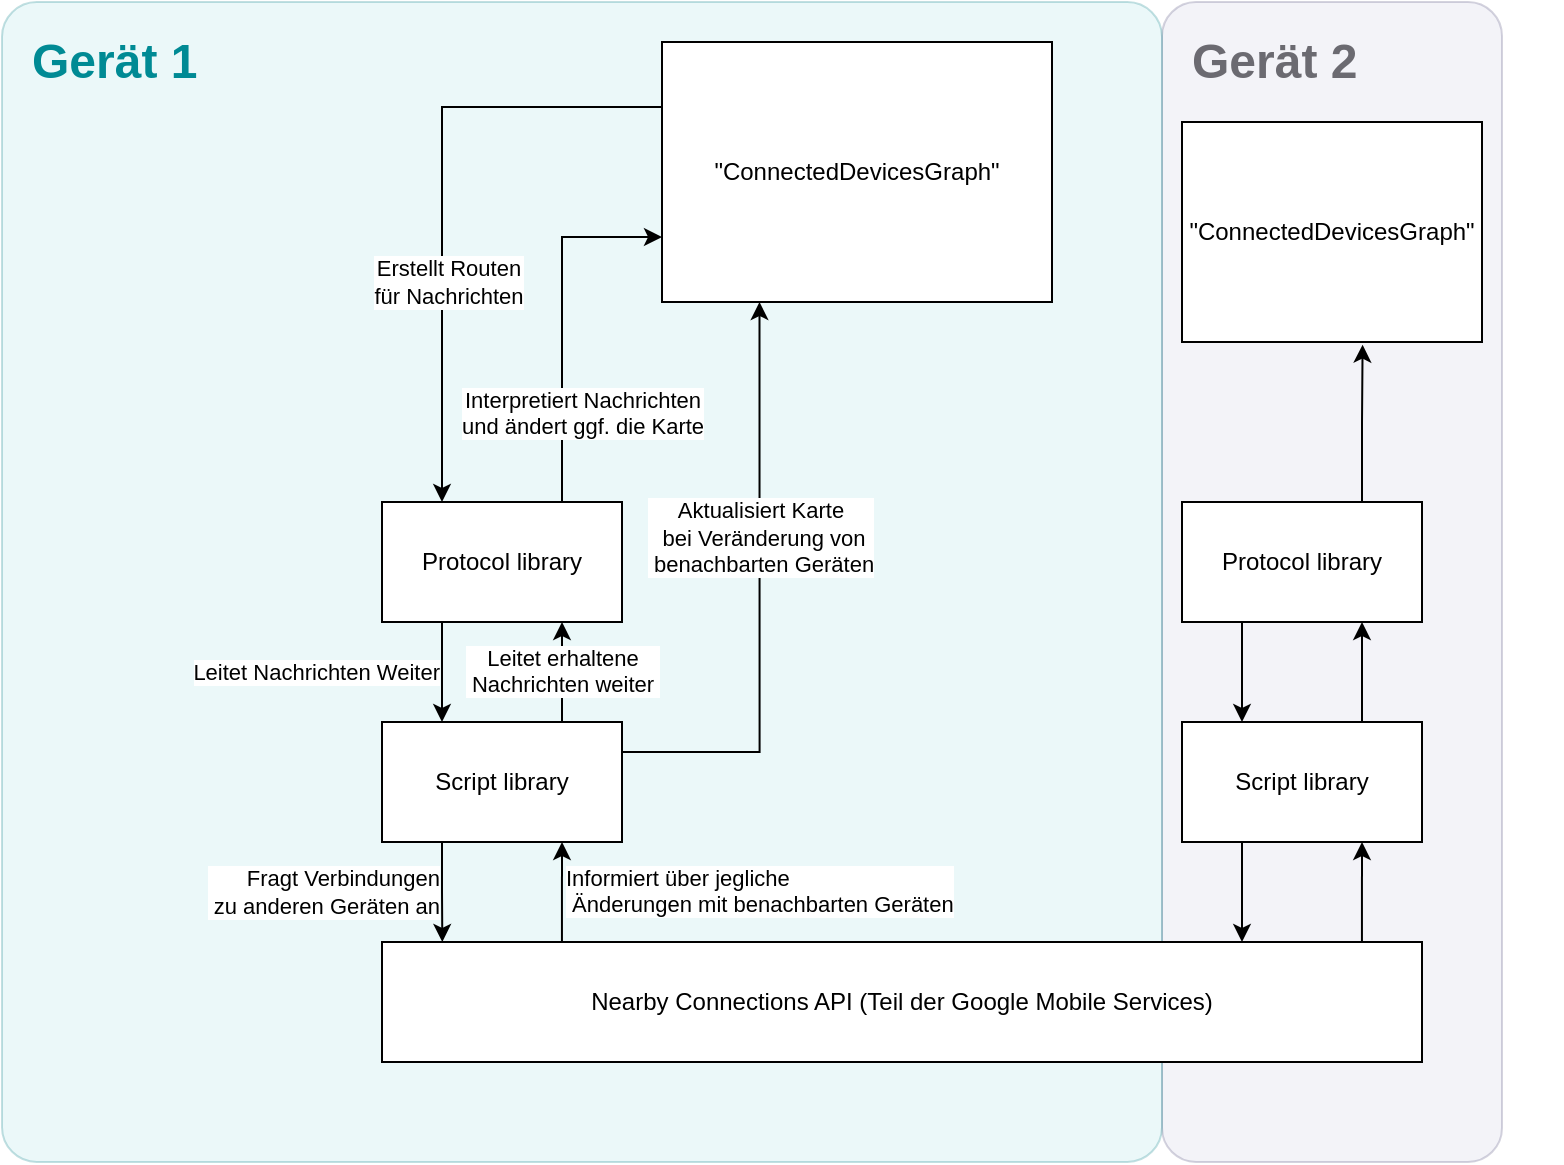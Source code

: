 <mxfile version="16.5.2" type="github">
  <diagram id="Yj7IfP0aFSpubYSOHBad" name="Page-1">
    <mxGraphModel dx="2249" dy="754" grid="1" gridSize="10" guides="1" tooltips="1" connect="1" arrows="1" fold="1" page="1" pageScale="1" pageWidth="827" pageHeight="1169" math="0" shadow="0">
      <root>
        <mxCell id="0" />
        <mxCell id="1" parent="0" />
        <mxCell id="f7Pg7NEVQ31w4t3QfEAE-26" value="" style="rounded=1;whiteSpace=wrap;html=1;fillColor=#d0cee2;opacity=25;strokeColor=#56517e;arcSize=10;" parent="1" vertex="1">
          <mxGeometry x="540" y="20" width="170" height="580" as="geometry" />
        </mxCell>
        <mxCell id="f7Pg7NEVQ31w4t3QfEAE-24" value="" style="rounded=1;whiteSpace=wrap;html=1;opacity=25;fillColor=#b0e3e6;strokeColor=#0e8088;gradientColor=none;glass=0;shadow=0;sketch=0;arcSize=3;" parent="1" vertex="1">
          <mxGeometry x="-40" y="20" width="580" height="580" as="geometry" />
        </mxCell>
        <mxCell id="f7Pg7NEVQ31w4t3QfEAE-1" value="Nearby Connections API (Teil der Google Mobile Services)" style="rounded=0;whiteSpace=wrap;html=1;" parent="1" vertex="1">
          <mxGeometry x="150" y="490" width="520" height="60" as="geometry" />
        </mxCell>
        <mxCell id="f7Pg7NEVQ31w4t3QfEAE-6" value="Fragt Verbindungen&lt;br&gt;&amp;nbsp;zu anderen Geräten an" style="edgeStyle=orthogonalEdgeStyle;rounded=0;orthogonalLoop=1;jettySize=auto;html=1;exitX=0.25;exitY=1;exitDx=0;exitDy=0;entryX=0.058;entryY=0;entryDx=0;entryDy=0;entryPerimeter=0;labelPosition=left;verticalLabelPosition=middle;align=right;verticalAlign=middle;" parent="1" source="f7Pg7NEVQ31w4t3QfEAE-3" target="f7Pg7NEVQ31w4t3QfEAE-1" edge="1">
          <mxGeometry relative="1" as="geometry" />
        </mxCell>
        <mxCell id="f7Pg7NEVQ31w4t3QfEAE-11" value="Informiert über jegliche&lt;br&gt;&amp;nbsp;Änderungen mit benachbarten Geräten" style="edgeStyle=orthogonalEdgeStyle;rounded=0;orthogonalLoop=1;jettySize=auto;html=1;exitX=0.173;exitY=0;exitDx=0;exitDy=0;entryX=0.75;entryY=1;entryDx=0;entryDy=0;exitPerimeter=0;labelPosition=right;verticalLabelPosition=top;align=left;verticalAlign=bottom;" parent="1" source="f7Pg7NEVQ31w4t3QfEAE-1" target="f7Pg7NEVQ31w4t3QfEAE-3" edge="1">
          <mxGeometry x="-0.6" relative="1" as="geometry">
            <mxPoint as="offset" />
          </mxGeometry>
        </mxCell>
        <mxCell id="f7Pg7NEVQ31w4t3QfEAE-3" value="Script library" style="rounded=0;whiteSpace=wrap;html=1;" parent="1" vertex="1">
          <mxGeometry x="150" y="380" width="120" height="60" as="geometry" />
        </mxCell>
        <mxCell id="f7Pg7NEVQ31w4t3QfEAE-13" style="edgeStyle=orthogonalEdgeStyle;rounded=0;orthogonalLoop=1;jettySize=auto;html=1;exitX=0.25;exitY=1;exitDx=0;exitDy=0;" parent="1" source="f7Pg7NEVQ31w4t3QfEAE-8" edge="1">
          <mxGeometry relative="1" as="geometry">
            <mxPoint x="580" y="490" as="targetPoint" />
          </mxGeometry>
        </mxCell>
        <mxCell id="f7Pg7NEVQ31w4t3QfEAE-18" style="edgeStyle=orthogonalEdgeStyle;rounded=0;orthogonalLoop=1;jettySize=auto;html=1;exitX=0.75;exitY=0;exitDx=0;exitDy=0;entryX=0.75;entryY=1;entryDx=0;entryDy=0;" parent="1" source="f7Pg7NEVQ31w4t3QfEAE-8" target="f7Pg7NEVQ31w4t3QfEAE-10" edge="1">
          <mxGeometry relative="1" as="geometry" />
        </mxCell>
        <mxCell id="f7Pg7NEVQ31w4t3QfEAE-8" value="Script library" style="rounded=0;whiteSpace=wrap;html=1;" parent="1" vertex="1">
          <mxGeometry x="550" y="380" width="120" height="60" as="geometry" />
        </mxCell>
        <mxCell id="f7Pg7NEVQ31w4t3QfEAE-15" value="Leitet Nachrichten Weiter" style="edgeStyle=orthogonalEdgeStyle;rounded=0;orthogonalLoop=1;jettySize=auto;html=1;exitX=0.25;exitY=1;exitDx=0;exitDy=0;entryX=0.25;entryY=0;entryDx=0;entryDy=0;labelPosition=left;verticalLabelPosition=middle;align=right;verticalAlign=middle;" parent="1" source="f7Pg7NEVQ31w4t3QfEAE-9" target="f7Pg7NEVQ31w4t3QfEAE-3" edge="1">
          <mxGeometry relative="1" as="geometry" />
        </mxCell>
        <mxCell id="f7Pg7NEVQ31w4t3QfEAE-9" value="Protocol library" style="rounded=0;whiteSpace=wrap;html=1;" parent="1" vertex="1">
          <mxGeometry x="150" y="270" width="120" height="60" as="geometry" />
        </mxCell>
        <mxCell id="f7Pg7NEVQ31w4t3QfEAE-17" style="edgeStyle=orthogonalEdgeStyle;rounded=0;orthogonalLoop=1;jettySize=auto;html=1;exitX=0.25;exitY=1;exitDx=0;exitDy=0;entryX=0.25;entryY=0;entryDx=0;entryDy=0;" parent="1" source="f7Pg7NEVQ31w4t3QfEAE-10" target="f7Pg7NEVQ31w4t3QfEAE-8" edge="1">
          <mxGeometry relative="1" as="geometry" />
        </mxCell>
        <mxCell id="fkr_HQHetB4HOpofNXQF-5" style="edgeStyle=orthogonalEdgeStyle;rounded=0;orthogonalLoop=1;jettySize=auto;html=1;exitX=0.75;exitY=0;exitDx=0;exitDy=0;entryX=0.602;entryY=1.012;entryDx=0;entryDy=0;entryPerimeter=0;" parent="1" source="f7Pg7NEVQ31w4t3QfEAE-10" target="fkr_HQHetB4HOpofNXQF-4" edge="1">
          <mxGeometry relative="1" as="geometry">
            <mxPoint x="640" y="180" as="targetPoint" />
          </mxGeometry>
        </mxCell>
        <mxCell id="f7Pg7NEVQ31w4t3QfEAE-10" value="Protocol library" style="rounded=0;whiteSpace=wrap;html=1;" parent="1" vertex="1">
          <mxGeometry x="550" y="270" width="120" height="60" as="geometry" />
        </mxCell>
        <mxCell id="f7Pg7NEVQ31w4t3QfEAE-20" style="edgeStyle=orthogonalEdgeStyle;rounded=0;orthogonalLoop=1;jettySize=auto;html=1;exitX=0;exitY=0.25;exitDx=0;exitDy=0;entryX=0.25;entryY=0;entryDx=0;entryDy=0;labelPosition=left;verticalLabelPosition=middle;align=right;verticalAlign=middle;" parent="1" source="f7Pg7NEVQ31w4t3QfEAE-19" target="f7Pg7NEVQ31w4t3QfEAE-9" edge="1">
          <mxGeometry relative="1" as="geometry">
            <mxPoint x="170" y="137.5" as="targetPoint" />
          </mxGeometry>
        </mxCell>
        <mxCell id="fkr_HQHetB4HOpofNXQF-6" value="Erstellt Routen&lt;br&gt;für Nachrichten" style="edgeLabel;html=1;align=center;verticalAlign=middle;resizable=0;points=[];labelPosition=left;verticalLabelPosition=middle;" parent="f7Pg7NEVQ31w4t3QfEAE-20" vertex="1" connectable="0">
          <mxGeometry x="0.493" y="3" relative="1" as="geometry">
            <mxPoint y="-32" as="offset" />
          </mxGeometry>
        </mxCell>
        <mxCell id="f7Pg7NEVQ31w4t3QfEAE-19" value="&quot;ConnectedDevicesGraph&quot;" style="rounded=0;whiteSpace=wrap;html=1;" parent="1" vertex="1">
          <mxGeometry x="290" y="40" width="195" height="130" as="geometry" />
        </mxCell>
        <mxCell id="f7Pg7NEVQ31w4t3QfEAE-27" value="&lt;h1&gt;Gerät 1&lt;/h1&gt;" style="text;html=1;strokeColor=none;fillColor=none;spacing=5;spacingTop=-20;whiteSpace=wrap;overflow=hidden;rounded=0;shadow=0;glass=0;sketch=0;opacity=25;fontColor=#008A94;" parent="1" vertex="1">
          <mxGeometry x="-30" y="30" width="190" height="120" as="geometry" />
        </mxCell>
        <mxCell id="f7Pg7NEVQ31w4t3QfEAE-28" value="&lt;h1&gt;Gerät 2&lt;/h1&gt;" style="text;html=1;strokeColor=none;fillColor=none;spacing=5;spacingTop=-20;whiteSpace=wrap;overflow=hidden;rounded=0;shadow=0;glass=0;sketch=0;fontColor=#6B6A71;opacity=25;" parent="1" vertex="1">
          <mxGeometry x="550" y="30" width="190" height="120" as="geometry" />
        </mxCell>
        <mxCell id="fkr_HQHetB4HOpofNXQF-2" value="Aktualisiert Karte&lt;br&gt;&amp;nbsp;bei Veränderung von&lt;br&gt;&amp;nbsp;benachbarten Geräten" style="edgeStyle=orthogonalEdgeStyle;rounded=0;orthogonalLoop=1;jettySize=auto;html=1;exitX=1;exitY=0.25;exitDx=0;exitDy=0;entryX=0.25;entryY=1;entryDx=0;entryDy=0;labelPosition=right;verticalLabelPosition=top;align=center;verticalAlign=bottom;" parent="1" source="f7Pg7NEVQ31w4t3QfEAE-3" target="f7Pg7NEVQ31w4t3QfEAE-19" edge="1">
          <mxGeometry x="0.047" relative="1" as="geometry">
            <mxPoint as="offset" />
          </mxGeometry>
        </mxCell>
        <mxCell id="f7Pg7NEVQ31w4t3QfEAE-16" value="Leitet erhaltene&lt;br&gt;&amp;nbsp;Nachrichten weiter&amp;nbsp;" style="edgeStyle=orthogonalEdgeStyle;rounded=0;orthogonalLoop=1;jettySize=auto;html=1;exitX=0.75;exitY=0;exitDx=0;exitDy=0;entryX=0.75;entryY=1;entryDx=0;entryDy=0;labelPosition=right;verticalLabelPosition=top;align=center;verticalAlign=bottom;" parent="1" source="f7Pg7NEVQ31w4t3QfEAE-3" target="f7Pg7NEVQ31w4t3QfEAE-9" edge="1">
          <mxGeometry x="-0.6" relative="1" as="geometry">
            <mxPoint as="offset" />
          </mxGeometry>
        </mxCell>
        <mxCell id="f7Pg7NEVQ31w4t3QfEAE-25" style="edgeStyle=orthogonalEdgeStyle;rounded=0;orthogonalLoop=1;jettySize=auto;html=1;exitX=0.75;exitY=0;exitDx=0;exitDy=0;entryX=0;entryY=0.75;entryDx=0;entryDy=0;labelPosition=left;verticalLabelPosition=top;align=right;verticalAlign=bottom;" parent="1" source="f7Pg7NEVQ31w4t3QfEAE-9" target="f7Pg7NEVQ31w4t3QfEAE-19" edge="1">
          <mxGeometry relative="1" as="geometry">
            <mxPoint x="240" y="140" as="targetPoint" />
          </mxGeometry>
        </mxCell>
        <mxCell id="fkr_HQHetB4HOpofNXQF-3" value="Interpretiert Nachrichten&lt;br&gt;und ändert ggf. die Karte" style="edgeLabel;html=1;align=center;verticalAlign=bottom;resizable=0;points=[];labelPosition=right;verticalLabelPosition=top;" parent="f7Pg7NEVQ31w4t3QfEAE-25" vertex="1" connectable="0">
          <mxGeometry x="-0.463" y="-1" relative="1" as="geometry">
            <mxPoint x="9" y="19" as="offset" />
          </mxGeometry>
        </mxCell>
        <mxCell id="fkr_HQHetB4HOpofNXQF-4" value="&quot;ConnectedDevicesGraph&quot;" style="rounded=0;whiteSpace=wrap;html=1;" parent="1" vertex="1">
          <mxGeometry x="550" y="80" width="150" height="110" as="geometry" />
        </mxCell>
        <mxCell id="fkr_HQHetB4HOpofNXQF-7" value="" style="endArrow=classic;html=1;rounded=0;entryX=0.75;entryY=1;entryDx=0;entryDy=0;exitX=0.588;exitY=0.81;exitDx=0;exitDy=0;exitPerimeter=0;" parent="1" source="f7Pg7NEVQ31w4t3QfEAE-26" target="f7Pg7NEVQ31w4t3QfEAE-8" edge="1">
          <mxGeometry width="50" height="50" relative="1" as="geometry">
            <mxPoint x="590" y="520" as="sourcePoint" />
            <mxPoint x="640" y="470" as="targetPoint" />
          </mxGeometry>
        </mxCell>
      </root>
    </mxGraphModel>
  </diagram>
</mxfile>
